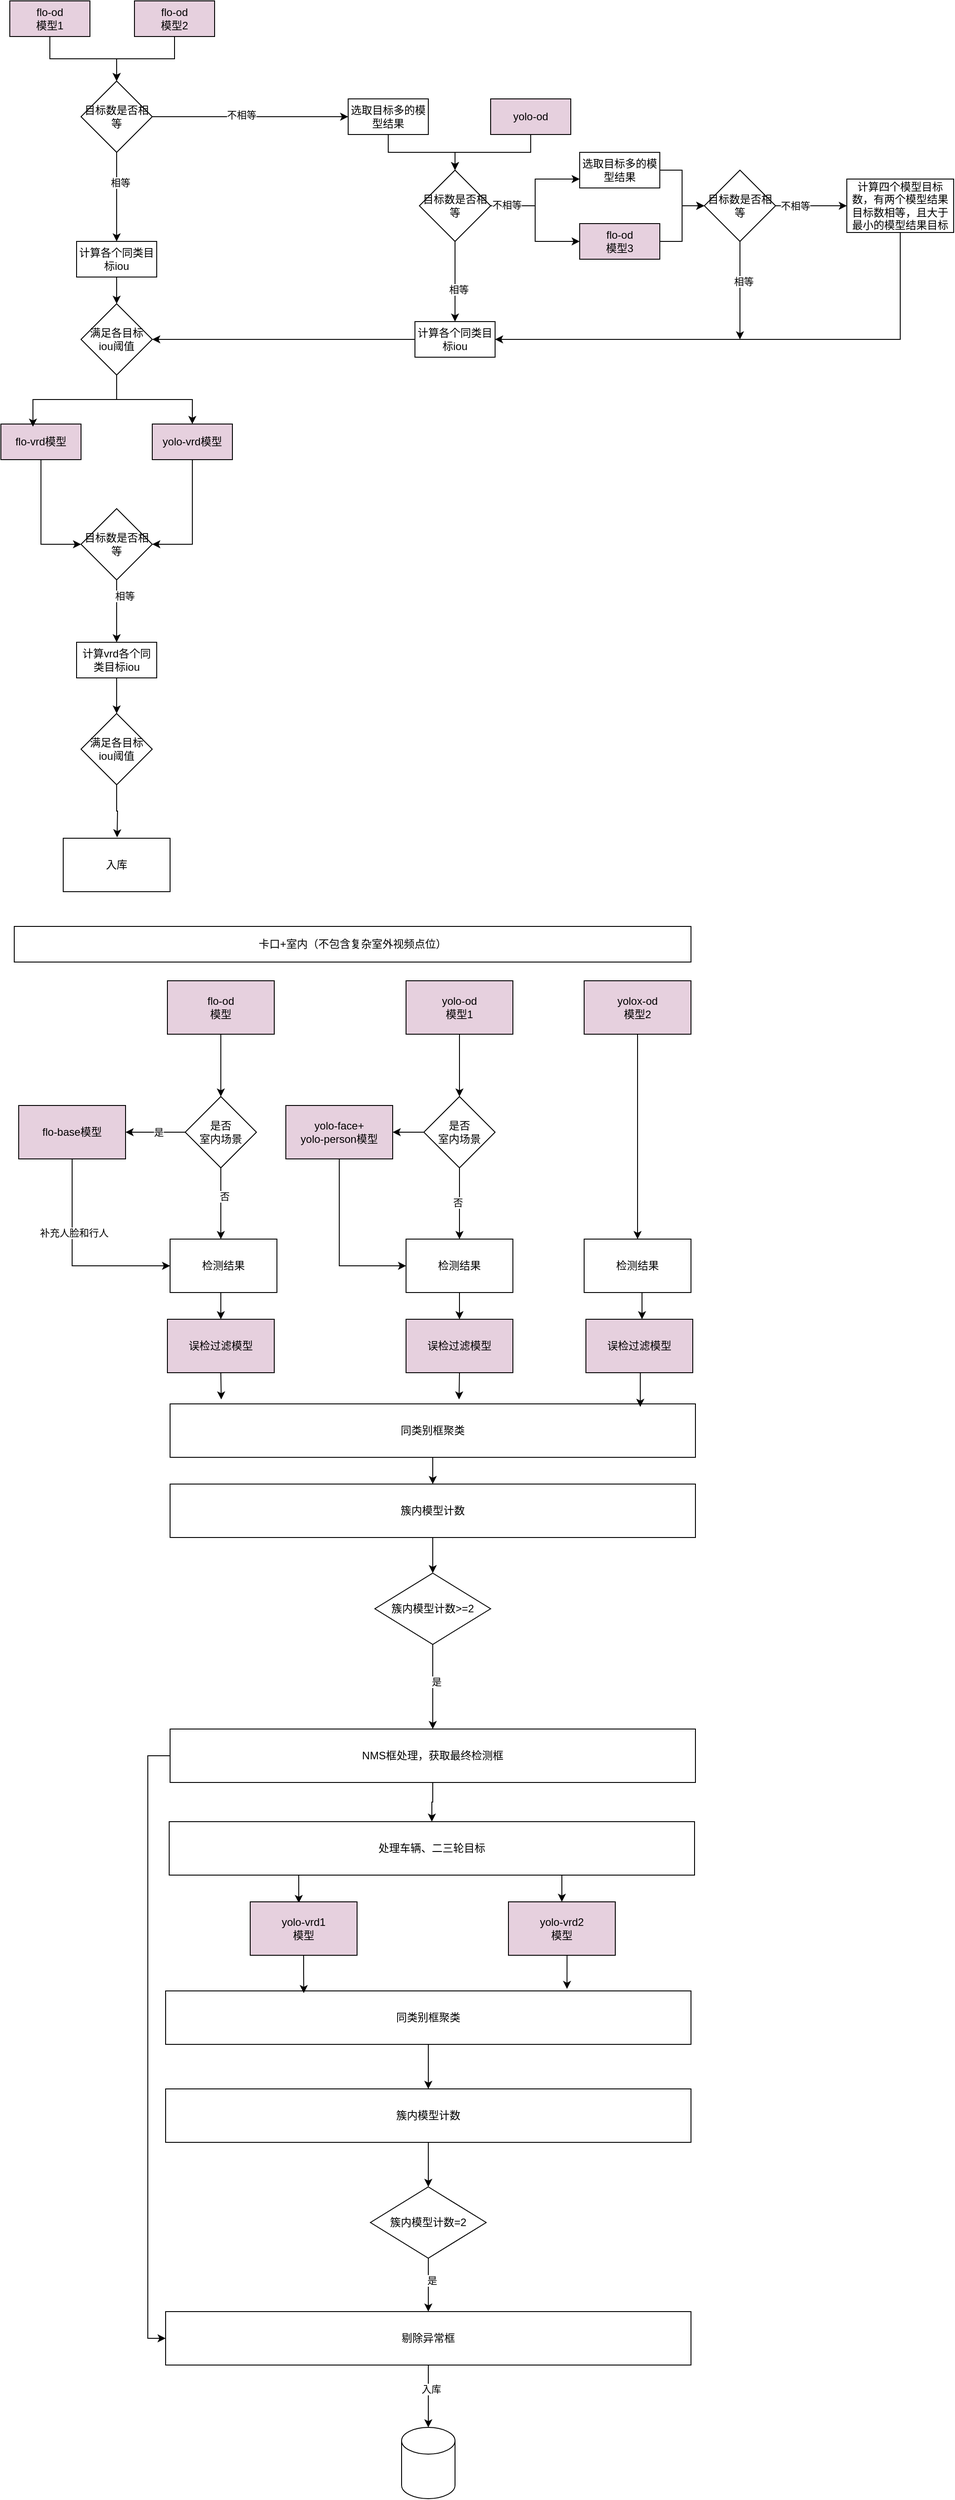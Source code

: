 <mxfile version="27.0.1">
  <diagram name="第 1 页" id="9opfUl3JKIg5s-sDdWxu">
    <mxGraphModel dx="1959" dy="914" grid="1" gridSize="10" guides="1" tooltips="1" connect="1" arrows="1" fold="1" page="1" pageScale="1" pageWidth="827" pageHeight="1169" math="0" shadow="0">
      <root>
        <mxCell id="0" />
        <mxCell id="1" parent="0" />
        <mxCell id="dXUoR89ki3mzmKilDUe6-69" style="edgeStyle=orthogonalEdgeStyle;rounded=0;orthogonalLoop=1;jettySize=auto;html=1;entryX=0.5;entryY=0;entryDx=0;entryDy=0;" parent="1" source="dXUoR89ki3mzmKilDUe6-2" target="dXUoR89ki3mzmKilDUe6-4" edge="1">
          <mxGeometry relative="1" as="geometry" />
        </mxCell>
        <mxCell id="dXUoR89ki3mzmKilDUe6-2" value="flo-od&lt;div&gt;模型1&lt;/div&gt;" style="rounded=0;whiteSpace=wrap;html=1;fillColor=#E6D0DE;" parent="1" vertex="1">
          <mxGeometry x="60" y="90" width="90" height="40" as="geometry" />
        </mxCell>
        <mxCell id="dXUoR89ki3mzmKilDUe6-68" style="edgeStyle=orthogonalEdgeStyle;rounded=0;orthogonalLoop=1;jettySize=auto;html=1;" parent="1" source="dXUoR89ki3mzmKilDUe6-3" target="dXUoR89ki3mzmKilDUe6-4" edge="1">
          <mxGeometry relative="1" as="geometry" />
        </mxCell>
        <mxCell id="dXUoR89ki3mzmKilDUe6-3" value="flo-od&lt;div&gt;模型2&lt;/div&gt;" style="rounded=0;whiteSpace=wrap;html=1;fillColor=#E6D0DE;" parent="1" vertex="1">
          <mxGeometry x="200" y="90" width="90" height="40" as="geometry" />
        </mxCell>
        <mxCell id="dXUoR89ki3mzmKilDUe6-9" style="edgeStyle=orthogonalEdgeStyle;rounded=0;orthogonalLoop=1;jettySize=auto;html=1;exitX=0.5;exitY=1;exitDx=0;exitDy=0;entryX=0.5;entryY=0;entryDx=0;entryDy=0;" parent="1" source="dXUoR89ki3mzmKilDUe6-4" target="dXUoR89ki3mzmKilDUe6-7" edge="1">
          <mxGeometry relative="1" as="geometry" />
        </mxCell>
        <mxCell id="dXUoR89ki3mzmKilDUe6-10" value="相等" style="edgeLabel;html=1;align=center;verticalAlign=middle;resizable=0;points=[];" parent="dXUoR89ki3mzmKilDUe6-9" vertex="1" connectable="0">
          <mxGeometry x="-0.333" y="4" relative="1" as="geometry">
            <mxPoint as="offset" />
          </mxGeometry>
        </mxCell>
        <mxCell id="dXUoR89ki3mzmKilDUe6-35" style="edgeStyle=orthogonalEdgeStyle;rounded=0;orthogonalLoop=1;jettySize=auto;html=1;exitX=1;exitY=0.5;exitDx=0;exitDy=0;" parent="1" source="dXUoR89ki3mzmKilDUe6-4" target="dXUoR89ki3mzmKilDUe6-34" edge="1">
          <mxGeometry relative="1" as="geometry" />
        </mxCell>
        <mxCell id="dXUoR89ki3mzmKilDUe6-36" value="不相等" style="edgeLabel;html=1;align=center;verticalAlign=middle;resizable=0;points=[];" parent="dXUoR89ki3mzmKilDUe6-35" vertex="1" connectable="0">
          <mxGeometry x="-0.089" y="2" relative="1" as="geometry">
            <mxPoint as="offset" />
          </mxGeometry>
        </mxCell>
        <mxCell id="dXUoR89ki3mzmKilDUe6-4" value="目标数是否相等" style="rhombus;whiteSpace=wrap;html=1;" parent="1" vertex="1">
          <mxGeometry x="140" y="180" width="80" height="80" as="geometry" />
        </mxCell>
        <mxCell id="dXUoR89ki3mzmKilDUe6-16" value="" style="edgeStyle=orthogonalEdgeStyle;rounded=0;orthogonalLoop=1;jettySize=auto;html=1;" parent="1" source="dXUoR89ki3mzmKilDUe6-7" target="dXUoR89ki3mzmKilDUe6-15" edge="1">
          <mxGeometry relative="1" as="geometry" />
        </mxCell>
        <mxCell id="dXUoR89ki3mzmKilDUe6-7" value="计算各个同类目标iou" style="rounded=0;whiteSpace=wrap;html=1;" parent="1" vertex="1">
          <mxGeometry x="135" y="360" width="90" height="40" as="geometry" />
        </mxCell>
        <mxCell id="dXUoR89ki3mzmKilDUe6-21" style="edgeStyle=orthogonalEdgeStyle;rounded=0;orthogonalLoop=1;jettySize=auto;html=1;exitX=0.5;exitY=1;exitDx=0;exitDy=0;entryX=0.5;entryY=0;entryDx=0;entryDy=0;" parent="1" source="dXUoR89ki3mzmKilDUe6-15" target="dXUoR89ki3mzmKilDUe6-18" edge="1">
          <mxGeometry relative="1" as="geometry" />
        </mxCell>
        <mxCell id="dXUoR89ki3mzmKilDUe6-15" value="满足各目标&lt;div&gt;iou阈值&lt;/div&gt;" style="rhombus;whiteSpace=wrap;html=1;" parent="1" vertex="1">
          <mxGeometry x="140" y="430" width="80" height="80" as="geometry" />
        </mxCell>
        <mxCell id="dXUoR89ki3mzmKilDUe6-23" style="edgeStyle=orthogonalEdgeStyle;rounded=0;orthogonalLoop=1;jettySize=auto;html=1;entryX=0;entryY=0.5;entryDx=0;entryDy=0;" parent="1" source="dXUoR89ki3mzmKilDUe6-17" target="dXUoR89ki3mzmKilDUe6-22" edge="1">
          <mxGeometry relative="1" as="geometry" />
        </mxCell>
        <mxCell id="dXUoR89ki3mzmKilDUe6-17" value="flo-vrd模型" style="rounded=0;whiteSpace=wrap;html=1;fillColor=#E6D0DE;" parent="1" vertex="1">
          <mxGeometry x="50" y="565" width="90" height="40" as="geometry" />
        </mxCell>
        <mxCell id="dXUoR89ki3mzmKilDUe6-24" style="edgeStyle=orthogonalEdgeStyle;rounded=0;orthogonalLoop=1;jettySize=auto;html=1;entryX=1;entryY=0.5;entryDx=0;entryDy=0;" parent="1" source="dXUoR89ki3mzmKilDUe6-18" target="dXUoR89ki3mzmKilDUe6-22" edge="1">
          <mxGeometry relative="1" as="geometry" />
        </mxCell>
        <mxCell id="dXUoR89ki3mzmKilDUe6-18" value="yolo-vrd模型" style="rounded=0;whiteSpace=wrap;html=1;fillColor=#E6D0DE;" parent="1" vertex="1">
          <mxGeometry x="220" y="565" width="90" height="40" as="geometry" />
        </mxCell>
        <mxCell id="dXUoR89ki3mzmKilDUe6-19" style="edgeStyle=orthogonalEdgeStyle;rounded=0;orthogonalLoop=1;jettySize=auto;html=1;exitX=0.5;exitY=1;exitDx=0;exitDy=0;entryX=0.4;entryY=0.075;entryDx=0;entryDy=0;entryPerimeter=0;" parent="1" source="dXUoR89ki3mzmKilDUe6-15" target="dXUoR89ki3mzmKilDUe6-17" edge="1">
          <mxGeometry relative="1" as="geometry" />
        </mxCell>
        <mxCell id="dXUoR89ki3mzmKilDUe6-26" style="edgeStyle=orthogonalEdgeStyle;rounded=0;orthogonalLoop=1;jettySize=auto;html=1;exitX=0.5;exitY=1;exitDx=0;exitDy=0;entryX=0.5;entryY=0;entryDx=0;entryDy=0;" parent="1" source="dXUoR89ki3mzmKilDUe6-22" target="dXUoR89ki3mzmKilDUe6-25" edge="1">
          <mxGeometry relative="1" as="geometry" />
        </mxCell>
        <mxCell id="dXUoR89ki3mzmKilDUe6-27" value="相等" style="edgeLabel;html=1;align=center;verticalAlign=middle;resizable=0;points=[];" parent="dXUoR89ki3mzmKilDUe6-26" vertex="1" connectable="0">
          <mxGeometry x="-0.486" y="9" relative="1" as="geometry">
            <mxPoint as="offset" />
          </mxGeometry>
        </mxCell>
        <mxCell id="dXUoR89ki3mzmKilDUe6-22" value="目标数是否相等" style="rhombus;whiteSpace=wrap;html=1;" parent="1" vertex="1">
          <mxGeometry x="140" y="660" width="80" height="80" as="geometry" />
        </mxCell>
        <mxCell id="dXUoR89ki3mzmKilDUe6-29" value="" style="edgeStyle=orthogonalEdgeStyle;rounded=0;orthogonalLoop=1;jettySize=auto;html=1;" parent="1" source="dXUoR89ki3mzmKilDUe6-25" target="dXUoR89ki3mzmKilDUe6-28" edge="1">
          <mxGeometry relative="1" as="geometry" />
        </mxCell>
        <mxCell id="dXUoR89ki3mzmKilDUe6-25" value="计算vrd各个同类目标iou" style="rounded=0;whiteSpace=wrap;html=1;" parent="1" vertex="1">
          <mxGeometry x="135" y="810" width="90" height="40" as="geometry" />
        </mxCell>
        <mxCell id="dXUoR89ki3mzmKilDUe6-28" value="满足各目标&lt;div&gt;iou阈值&lt;/div&gt;" style="rhombus;whiteSpace=wrap;html=1;" parent="1" vertex="1">
          <mxGeometry x="140" y="890" width="80" height="80" as="geometry" />
        </mxCell>
        <mxCell id="dXUoR89ki3mzmKilDUe6-31" style="edgeStyle=orthogonalEdgeStyle;rounded=0;orthogonalLoop=1;jettySize=auto;html=1;exitX=0.5;exitY=1;exitDx=0;exitDy=0;entryX=0.45;entryY=-0.017;entryDx=0;entryDy=0;entryPerimeter=0;" parent="1" source="dXUoR89ki3mzmKilDUe6-28" edge="1">
          <mxGeometry relative="1" as="geometry">
            <mxPoint x="180.5" y="1028.98" as="targetPoint" />
          </mxGeometry>
        </mxCell>
        <mxCell id="dXUoR89ki3mzmKilDUe6-32" value="入库" style="rounded=0;whiteSpace=wrap;html=1;" parent="1" vertex="1">
          <mxGeometry x="120" y="1030" width="120" height="60" as="geometry" />
        </mxCell>
        <mxCell id="B18N643OG5OTiS8_dy-o-3" style="edgeStyle=orthogonalEdgeStyle;rounded=0;orthogonalLoop=1;jettySize=auto;html=1;entryX=0.5;entryY=0;entryDx=0;entryDy=0;" edge="1" parent="1" source="dXUoR89ki3mzmKilDUe6-34" target="dXUoR89ki3mzmKilDUe6-38">
          <mxGeometry relative="1" as="geometry" />
        </mxCell>
        <mxCell id="dXUoR89ki3mzmKilDUe6-34" value="选取目标多的模型结果" style="rounded=0;whiteSpace=wrap;html=1;" parent="1" vertex="1">
          <mxGeometry x="440" y="200" width="90" height="40" as="geometry" />
        </mxCell>
        <mxCell id="dXUoR89ki3mzmKilDUe6-67" style="edgeStyle=orthogonalEdgeStyle;rounded=0;orthogonalLoop=1;jettySize=auto;html=1;entryX=0.5;entryY=0;entryDx=0;entryDy=0;" parent="1" source="dXUoR89ki3mzmKilDUe6-37" target="dXUoR89ki3mzmKilDUe6-38" edge="1">
          <mxGeometry relative="1" as="geometry" />
        </mxCell>
        <mxCell id="dXUoR89ki3mzmKilDUe6-37" value="yolo-od" style="rounded=0;whiteSpace=wrap;html=1;fillColor=#E6D0DE;" parent="1" vertex="1">
          <mxGeometry x="600" y="200" width="90" height="40" as="geometry" />
        </mxCell>
        <mxCell id="dXUoR89ki3mzmKilDUe6-41" style="edgeStyle=orthogonalEdgeStyle;rounded=0;orthogonalLoop=1;jettySize=auto;html=1;exitX=0.5;exitY=1;exitDx=0;exitDy=0;entryX=0.5;entryY=0;entryDx=0;entryDy=0;" parent="1" source="dXUoR89ki3mzmKilDUe6-38" target="dXUoR89ki3mzmKilDUe6-43" edge="1">
          <mxGeometry relative="1" as="geometry">
            <mxPoint x="560" y="430" as="targetPoint" />
          </mxGeometry>
        </mxCell>
        <mxCell id="dXUoR89ki3mzmKilDUe6-42" value="相等" style="edgeLabel;html=1;align=center;verticalAlign=middle;resizable=0;points=[];" parent="dXUoR89ki3mzmKilDUe6-41" vertex="1" connectable="0">
          <mxGeometry x="0.205" y="4" relative="1" as="geometry">
            <mxPoint as="offset" />
          </mxGeometry>
        </mxCell>
        <mxCell id="B18N643OG5OTiS8_dy-o-10" style="edgeStyle=orthogonalEdgeStyle;rounded=0;orthogonalLoop=1;jettySize=auto;html=1;entryX=0;entryY=0.75;entryDx=0;entryDy=0;" edge="1" parent="1" source="dXUoR89ki3mzmKilDUe6-38" target="B18N643OG5OTiS8_dy-o-1">
          <mxGeometry relative="1" as="geometry" />
        </mxCell>
        <mxCell id="B18N643OG5OTiS8_dy-o-11" style="edgeStyle=orthogonalEdgeStyle;rounded=0;orthogonalLoop=1;jettySize=auto;html=1;entryX=0;entryY=0.5;entryDx=0;entryDy=0;" edge="1" parent="1" source="dXUoR89ki3mzmKilDUe6-38" target="dXUoR89ki3mzmKilDUe6-46">
          <mxGeometry relative="1" as="geometry" />
        </mxCell>
        <mxCell id="B18N643OG5OTiS8_dy-o-12" value="不相等" style="edgeLabel;html=1;align=center;verticalAlign=middle;resizable=0;points=[];" vertex="1" connectable="0" parent="B18N643OG5OTiS8_dy-o-11">
          <mxGeometry x="-0.75" y="1" relative="1" as="geometry">
            <mxPoint as="offset" />
          </mxGeometry>
        </mxCell>
        <mxCell id="dXUoR89ki3mzmKilDUe6-38" value="目标数是否相等" style="rhombus;whiteSpace=wrap;html=1;" parent="1" vertex="1">
          <mxGeometry x="520" y="280" width="80" height="80" as="geometry" />
        </mxCell>
        <mxCell id="dXUoR89ki3mzmKilDUe6-44" style="edgeStyle=orthogonalEdgeStyle;rounded=0;orthogonalLoop=1;jettySize=auto;html=1;entryX=1;entryY=0.5;entryDx=0;entryDy=0;" parent="1" source="dXUoR89ki3mzmKilDUe6-43" target="dXUoR89ki3mzmKilDUe6-15" edge="1">
          <mxGeometry relative="1" as="geometry" />
        </mxCell>
        <mxCell id="dXUoR89ki3mzmKilDUe6-43" value="计算各个同类目标iou" style="rounded=0;whiteSpace=wrap;html=1;" parent="1" vertex="1">
          <mxGeometry x="515" y="450" width="90" height="40" as="geometry" />
        </mxCell>
        <mxCell id="B18N643OG5OTiS8_dy-o-14" style="edgeStyle=orthogonalEdgeStyle;rounded=0;orthogonalLoop=1;jettySize=auto;html=1;" edge="1" parent="1" source="dXUoR89ki3mzmKilDUe6-46" target="dXUoR89ki3mzmKilDUe6-54">
          <mxGeometry relative="1" as="geometry" />
        </mxCell>
        <mxCell id="dXUoR89ki3mzmKilDUe6-46" value="flo-od&lt;div&gt;模型3&lt;/div&gt;" style="rounded=0;whiteSpace=wrap;html=1;fillColor=#E6D0DE;" parent="1" vertex="1">
          <mxGeometry x="700" y="340" width="90" height="40" as="geometry" />
        </mxCell>
        <mxCell id="dXUoR89ki3mzmKilDUe6-75" style="edgeStyle=orthogonalEdgeStyle;rounded=0;orthogonalLoop=1;jettySize=auto;html=1;" parent="1" source="dXUoR89ki3mzmKilDUe6-54" edge="1">
          <mxGeometry relative="1" as="geometry">
            <mxPoint x="880" y="470" as="targetPoint" />
          </mxGeometry>
        </mxCell>
        <mxCell id="dXUoR89ki3mzmKilDUe6-76" value="相等" style="edgeLabel;html=1;align=center;verticalAlign=middle;resizable=0;points=[];" parent="dXUoR89ki3mzmKilDUe6-75" vertex="1" connectable="0">
          <mxGeometry x="-0.185" y="4" relative="1" as="geometry">
            <mxPoint as="offset" />
          </mxGeometry>
        </mxCell>
        <mxCell id="B18N643OG5OTiS8_dy-o-6" style="edgeStyle=orthogonalEdgeStyle;rounded=0;orthogonalLoop=1;jettySize=auto;html=1;exitX=1;exitY=0.5;exitDx=0;exitDy=0;entryX=0;entryY=0.5;entryDx=0;entryDy=0;" edge="1" parent="1" source="dXUoR89ki3mzmKilDUe6-54" target="dXUoR89ki3mzmKilDUe6-61">
          <mxGeometry relative="1" as="geometry" />
        </mxCell>
        <mxCell id="B18N643OG5OTiS8_dy-o-7" value="不相等" style="edgeLabel;html=1;align=center;verticalAlign=middle;resizable=0;points=[];" vertex="1" connectable="0" parent="B18N643OG5OTiS8_dy-o-6">
          <mxGeometry x="-0.446" relative="1" as="geometry">
            <mxPoint as="offset" />
          </mxGeometry>
        </mxCell>
        <mxCell id="dXUoR89ki3mzmKilDUe6-54" value="目标数是否相等" style="rhombus;whiteSpace=wrap;html=1;" parent="1" vertex="1">
          <mxGeometry x="840" y="280" width="80" height="80" as="geometry" />
        </mxCell>
        <mxCell id="dXUoR89ki3mzmKilDUe6-73" style="edgeStyle=orthogonalEdgeStyle;rounded=0;orthogonalLoop=1;jettySize=auto;html=1;exitX=0.5;exitY=1;exitDx=0;exitDy=0;entryX=1;entryY=0.5;entryDx=0;entryDy=0;" parent="1" source="dXUoR89ki3mzmKilDUe6-61" target="dXUoR89ki3mzmKilDUe6-43" edge="1">
          <mxGeometry relative="1" as="geometry" />
        </mxCell>
        <mxCell id="dXUoR89ki3mzmKilDUe6-61" value="计算四个模型目标数，有两个模型结果目标数相等，且大于最小的模型结果目标" style="rounded=0;whiteSpace=wrap;html=1;" parent="1" vertex="1">
          <mxGeometry x="1000" y="290" width="120" height="60" as="geometry" />
        </mxCell>
        <mxCell id="B18N643OG5OTiS8_dy-o-13" style="edgeStyle=orthogonalEdgeStyle;rounded=0;orthogonalLoop=1;jettySize=auto;html=1;entryX=0;entryY=0.5;entryDx=0;entryDy=0;" edge="1" parent="1" source="B18N643OG5OTiS8_dy-o-1" target="dXUoR89ki3mzmKilDUe6-54">
          <mxGeometry relative="1" as="geometry" />
        </mxCell>
        <mxCell id="B18N643OG5OTiS8_dy-o-1" value="选取目标多的模型结果" style="rounded=0;whiteSpace=wrap;html=1;" vertex="1" parent="1">
          <mxGeometry x="700" y="260" width="90" height="40" as="geometry" />
        </mxCell>
        <mxCell id="B18N643OG5OTiS8_dy-o-23" value="" style="edgeStyle=orthogonalEdgeStyle;rounded=0;orthogonalLoop=1;jettySize=auto;html=1;" edge="1" parent="1" source="B18N643OG5OTiS8_dy-o-19">
          <mxGeometry relative="1" as="geometry">
            <mxPoint x="297" y="1320" as="targetPoint" />
          </mxGeometry>
        </mxCell>
        <mxCell id="B18N643OG5OTiS8_dy-o-19" value="flo-od&lt;div&gt;模型&lt;/div&gt;" style="rounded=0;whiteSpace=wrap;html=1;fillColor=#E6D0DE;" vertex="1" parent="1">
          <mxGeometry x="237" y="1190" width="120" height="60" as="geometry" />
        </mxCell>
        <mxCell id="B18N643OG5OTiS8_dy-o-39" value="" style="edgeStyle=orthogonalEdgeStyle;rounded=0;orthogonalLoop=1;jettySize=auto;html=1;" edge="1" parent="1" source="B18N643OG5OTiS8_dy-o-20" target="B18N643OG5OTiS8_dy-o-38">
          <mxGeometry relative="1" as="geometry" />
        </mxCell>
        <mxCell id="B18N643OG5OTiS8_dy-o-20" value="yolo-od&lt;div&gt;模型1&lt;/div&gt;" style="rounded=0;whiteSpace=wrap;html=1;fillColor=#E6D0DE;" vertex="1" parent="1">
          <mxGeometry x="505" y="1190" width="120" height="60" as="geometry" />
        </mxCell>
        <mxCell id="B18N643OG5OTiS8_dy-o-48" style="edgeStyle=orthogonalEdgeStyle;rounded=0;orthogonalLoop=1;jettySize=auto;html=1;exitX=0.5;exitY=1;exitDx=0;exitDy=0;entryX=0.5;entryY=0;entryDx=0;entryDy=0;" edge="1" parent="1" source="B18N643OG5OTiS8_dy-o-21" target="B18N643OG5OTiS8_dy-o-47">
          <mxGeometry relative="1" as="geometry" />
        </mxCell>
        <mxCell id="B18N643OG5OTiS8_dy-o-21" value="yolox-od&lt;div&gt;模型2&lt;/div&gt;" style="rounded=0;whiteSpace=wrap;html=1;fillColor=#E6D0DE;" vertex="1" parent="1">
          <mxGeometry x="705" y="1190" width="120" height="60" as="geometry" />
        </mxCell>
        <mxCell id="B18N643OG5OTiS8_dy-o-26" value="" style="edgeStyle=orthogonalEdgeStyle;rounded=0;orthogonalLoop=1;jettySize=auto;html=1;" edge="1" parent="1" source="B18N643OG5OTiS8_dy-o-24" target="B18N643OG5OTiS8_dy-o-25">
          <mxGeometry relative="1" as="geometry" />
        </mxCell>
        <mxCell id="B18N643OG5OTiS8_dy-o-27" value="是" style="edgeLabel;html=1;align=center;verticalAlign=middle;resizable=0;points=[];" vertex="1" connectable="0" parent="B18N643OG5OTiS8_dy-o-26">
          <mxGeometry x="-0.101" relative="1" as="geometry">
            <mxPoint as="offset" />
          </mxGeometry>
        </mxCell>
        <mxCell id="B18N643OG5OTiS8_dy-o-28" style="edgeStyle=orthogonalEdgeStyle;rounded=0;orthogonalLoop=1;jettySize=auto;html=1;" edge="1" parent="1" source="B18N643OG5OTiS8_dy-o-24">
          <mxGeometry relative="1" as="geometry">
            <mxPoint x="297" y="1480" as="targetPoint" />
          </mxGeometry>
        </mxCell>
        <mxCell id="B18N643OG5OTiS8_dy-o-29" value="否" style="edgeLabel;html=1;align=center;verticalAlign=middle;resizable=0;points=[];" vertex="1" connectable="0" parent="B18N643OG5OTiS8_dy-o-28">
          <mxGeometry x="-0.208" y="4" relative="1" as="geometry">
            <mxPoint as="offset" />
          </mxGeometry>
        </mxCell>
        <mxCell id="B18N643OG5OTiS8_dy-o-24" value="是否&lt;div&gt;室内场景&lt;/div&gt;" style="rhombus;whiteSpace=wrap;html=1;" vertex="1" parent="1">
          <mxGeometry x="257" y="1320" width="80" height="80" as="geometry" />
        </mxCell>
        <mxCell id="B18N643OG5OTiS8_dy-o-35" style="edgeStyle=orthogonalEdgeStyle;rounded=0;orthogonalLoop=1;jettySize=auto;html=1;exitX=0.5;exitY=1;exitDx=0;exitDy=0;entryX=0;entryY=0.5;entryDx=0;entryDy=0;" edge="1" parent="1" source="B18N643OG5OTiS8_dy-o-25" target="B18N643OG5OTiS8_dy-o-30">
          <mxGeometry relative="1" as="geometry" />
        </mxCell>
        <mxCell id="B18N643OG5OTiS8_dy-o-36" value="补充人脸和行人" style="edgeLabel;html=1;align=center;verticalAlign=middle;resizable=0;points=[];" vertex="1" connectable="0" parent="B18N643OG5OTiS8_dy-o-35">
          <mxGeometry x="-0.278" y="2" relative="1" as="geometry">
            <mxPoint as="offset" />
          </mxGeometry>
        </mxCell>
        <mxCell id="B18N643OG5OTiS8_dy-o-25" value="flo-base模型" style="rounded=0;whiteSpace=wrap;html=1;fillColor=#E6D0DE;" vertex="1" parent="1">
          <mxGeometry x="70" y="1330" width="120" height="60" as="geometry" />
        </mxCell>
        <mxCell id="B18N643OG5OTiS8_dy-o-68" style="edgeStyle=orthogonalEdgeStyle;rounded=0;orthogonalLoop=1;jettySize=auto;html=1;exitX=0.5;exitY=1;exitDx=0;exitDy=0;entryX=0.5;entryY=0;entryDx=0;entryDy=0;" edge="1" parent="1" source="B18N643OG5OTiS8_dy-o-30" target="B18N643OG5OTiS8_dy-o-64">
          <mxGeometry relative="1" as="geometry" />
        </mxCell>
        <mxCell id="B18N643OG5OTiS8_dy-o-30" value="检测结果" style="rounded=0;whiteSpace=wrap;html=1;" vertex="1" parent="1">
          <mxGeometry x="240" y="1480" width="120" height="60" as="geometry" />
        </mxCell>
        <mxCell id="B18N643OG5OTiS8_dy-o-67" style="edgeStyle=orthogonalEdgeStyle;rounded=0;orthogonalLoop=1;jettySize=auto;html=1;exitX=0.5;exitY=1;exitDx=0;exitDy=0;entryX=0.5;entryY=0;entryDx=0;entryDy=0;" edge="1" parent="1" source="B18N643OG5OTiS8_dy-o-37" target="B18N643OG5OTiS8_dy-o-65">
          <mxGeometry relative="1" as="geometry" />
        </mxCell>
        <mxCell id="B18N643OG5OTiS8_dy-o-37" value="检测结果" style="rounded=0;whiteSpace=wrap;html=1;" vertex="1" parent="1">
          <mxGeometry x="505" y="1480" width="120" height="60" as="geometry" />
        </mxCell>
        <mxCell id="B18N643OG5OTiS8_dy-o-41" value="" style="edgeStyle=orthogonalEdgeStyle;rounded=0;orthogonalLoop=1;jettySize=auto;html=1;" edge="1" parent="1" source="B18N643OG5OTiS8_dy-o-38" target="B18N643OG5OTiS8_dy-o-40">
          <mxGeometry relative="1" as="geometry" />
        </mxCell>
        <mxCell id="B18N643OG5OTiS8_dy-o-44" value="" style="edgeStyle=orthogonalEdgeStyle;rounded=0;orthogonalLoop=1;jettySize=auto;html=1;" edge="1" parent="1" source="B18N643OG5OTiS8_dy-o-38" target="B18N643OG5OTiS8_dy-o-37">
          <mxGeometry relative="1" as="geometry" />
        </mxCell>
        <mxCell id="B18N643OG5OTiS8_dy-o-45" value="否" style="edgeLabel;html=1;align=center;verticalAlign=middle;resizable=0;points=[];" vertex="1" connectable="0" parent="B18N643OG5OTiS8_dy-o-44">
          <mxGeometry x="-0.026" y="-2" relative="1" as="geometry">
            <mxPoint as="offset" />
          </mxGeometry>
        </mxCell>
        <mxCell id="B18N643OG5OTiS8_dy-o-38" value="是否&lt;div&gt;室内场景&lt;/div&gt;" style="rhombus;whiteSpace=wrap;html=1;" vertex="1" parent="1">
          <mxGeometry x="525" y="1320" width="80" height="80" as="geometry" />
        </mxCell>
        <mxCell id="B18N643OG5OTiS8_dy-o-43" style="edgeStyle=orthogonalEdgeStyle;rounded=0;orthogonalLoop=1;jettySize=auto;html=1;exitX=0.5;exitY=1;exitDx=0;exitDy=0;entryX=0;entryY=0.5;entryDx=0;entryDy=0;" edge="1" parent="1" source="B18N643OG5OTiS8_dy-o-40" target="B18N643OG5OTiS8_dy-o-37">
          <mxGeometry relative="1" as="geometry" />
        </mxCell>
        <mxCell id="B18N643OG5OTiS8_dy-o-40" value="yolo-face+&lt;div&gt;yolo-person模型&lt;/div&gt;" style="rounded=0;whiteSpace=wrap;html=1;fillColor=#E6D0DE;" vertex="1" parent="1">
          <mxGeometry x="370" y="1330" width="120" height="60" as="geometry" />
        </mxCell>
        <mxCell id="B18N643OG5OTiS8_dy-o-46" value="卡口+室内（不包含复杂室外视频点位）" style="rounded=0;whiteSpace=wrap;html=1;" vertex="1" parent="1">
          <mxGeometry x="65" y="1129" width="760" height="40" as="geometry" />
        </mxCell>
        <mxCell id="B18N643OG5OTiS8_dy-o-50" style="edgeStyle=orthogonalEdgeStyle;rounded=0;orthogonalLoop=1;jettySize=auto;html=1;exitX=0.5;exitY=1;exitDx=0;exitDy=0;" edge="1" parent="1" source="B18N643OG5OTiS8_dy-o-47">
          <mxGeometry relative="1" as="geometry">
            <mxPoint x="770" y="1570" as="targetPoint" />
          </mxGeometry>
        </mxCell>
        <mxCell id="B18N643OG5OTiS8_dy-o-47" value="检测结果" style="rounded=0;whiteSpace=wrap;html=1;" vertex="1" parent="1">
          <mxGeometry x="705" y="1480" width="120" height="60" as="geometry" />
        </mxCell>
        <mxCell id="B18N643OG5OTiS8_dy-o-55" style="edgeStyle=orthogonalEdgeStyle;rounded=0;orthogonalLoop=1;jettySize=auto;html=1;exitX=0.5;exitY=1;exitDx=0;exitDy=0;entryX=0.5;entryY=0;entryDx=0;entryDy=0;" edge="1" parent="1" source="B18N643OG5OTiS8_dy-o-49" target="B18N643OG5OTiS8_dy-o-54">
          <mxGeometry relative="1" as="geometry" />
        </mxCell>
        <mxCell id="B18N643OG5OTiS8_dy-o-49" value="同类别框聚类" style="rounded=0;whiteSpace=wrap;html=1;" vertex="1" parent="1">
          <mxGeometry x="240" y="1665" width="590" height="60" as="geometry" />
        </mxCell>
        <mxCell id="B18N643OG5OTiS8_dy-o-57" style="edgeStyle=orthogonalEdgeStyle;rounded=0;orthogonalLoop=1;jettySize=auto;html=1;" edge="1" parent="1" source="B18N643OG5OTiS8_dy-o-54" target="B18N643OG5OTiS8_dy-o-56">
          <mxGeometry relative="1" as="geometry" />
        </mxCell>
        <mxCell id="B18N643OG5OTiS8_dy-o-54" value="簇内模型计数" style="rounded=0;whiteSpace=wrap;html=1;" vertex="1" parent="1">
          <mxGeometry x="240" y="1755" width="590" height="60" as="geometry" />
        </mxCell>
        <mxCell id="B18N643OG5OTiS8_dy-o-93" style="edgeStyle=orthogonalEdgeStyle;rounded=0;orthogonalLoop=1;jettySize=auto;html=1;exitX=0.5;exitY=1;exitDx=0;exitDy=0;entryX=0.5;entryY=0;entryDx=0;entryDy=0;" edge="1" parent="1" source="B18N643OG5OTiS8_dy-o-56" target="B18N643OG5OTiS8_dy-o-92">
          <mxGeometry relative="1" as="geometry" />
        </mxCell>
        <mxCell id="B18N643OG5OTiS8_dy-o-94" value="是" style="edgeLabel;html=1;align=center;verticalAlign=middle;resizable=0;points=[];" vertex="1" connectable="0" parent="B18N643OG5OTiS8_dy-o-93">
          <mxGeometry x="-0.124" y="4" relative="1" as="geometry">
            <mxPoint as="offset" />
          </mxGeometry>
        </mxCell>
        <mxCell id="B18N643OG5OTiS8_dy-o-56" value="簇内模型计数&amp;gt;=2" style="rhombus;whiteSpace=wrap;html=1;" vertex="1" parent="1">
          <mxGeometry x="470" y="1855" width="130" height="80" as="geometry" />
        </mxCell>
        <mxCell id="B18N643OG5OTiS8_dy-o-61" value="yolo-vrd2&lt;div&gt;模型&lt;/div&gt;" style="rounded=0;whiteSpace=wrap;html=1;fillColor=#E6D0DE;" vertex="1" parent="1">
          <mxGeometry x="620" y="2224" width="120" height="60" as="geometry" />
        </mxCell>
        <mxCell id="B18N643OG5OTiS8_dy-o-69" style="edgeStyle=orthogonalEdgeStyle;rounded=0;orthogonalLoop=1;jettySize=auto;html=1;exitX=0.5;exitY=1;exitDx=0;exitDy=0;" edge="1" parent="1" source="B18N643OG5OTiS8_dy-o-64">
          <mxGeometry relative="1" as="geometry">
            <mxPoint x="297.471" y="1660" as="targetPoint" />
          </mxGeometry>
        </mxCell>
        <mxCell id="B18N643OG5OTiS8_dy-o-64" value="误检过滤模型" style="rounded=0;whiteSpace=wrap;html=1;fillColor=#E6D0DE;" vertex="1" parent="1">
          <mxGeometry x="237" y="1570" width="120" height="60" as="geometry" />
        </mxCell>
        <mxCell id="B18N643OG5OTiS8_dy-o-70" style="edgeStyle=orthogonalEdgeStyle;rounded=0;orthogonalLoop=1;jettySize=auto;html=1;exitX=0.5;exitY=1;exitDx=0;exitDy=0;" edge="1" parent="1" source="B18N643OG5OTiS8_dy-o-65">
          <mxGeometry relative="1" as="geometry">
            <mxPoint x="564.529" y="1660" as="targetPoint" />
          </mxGeometry>
        </mxCell>
        <mxCell id="B18N643OG5OTiS8_dy-o-65" value="误检过滤模型" style="rounded=0;whiteSpace=wrap;html=1;fillColor=#E6D0DE;" vertex="1" parent="1">
          <mxGeometry x="505" y="1570" width="120" height="60" as="geometry" />
        </mxCell>
        <mxCell id="B18N643OG5OTiS8_dy-o-66" value="误检过滤模型" style="rounded=0;whiteSpace=wrap;html=1;fillColor=#E6D0DE;" vertex="1" parent="1">
          <mxGeometry x="707" y="1570" width="120" height="60" as="geometry" />
        </mxCell>
        <mxCell id="B18N643OG5OTiS8_dy-o-71" style="edgeStyle=orthogonalEdgeStyle;rounded=0;orthogonalLoop=1;jettySize=auto;html=1;exitX=0.5;exitY=1;exitDx=0;exitDy=0;entryX=0.895;entryY=0.056;entryDx=0;entryDy=0;entryPerimeter=0;" edge="1" parent="1" source="B18N643OG5OTiS8_dy-o-66" target="B18N643OG5OTiS8_dy-o-49">
          <mxGeometry relative="1" as="geometry" />
        </mxCell>
        <mxCell id="B18N643OG5OTiS8_dy-o-75" style="edgeStyle=orthogonalEdgeStyle;rounded=0;orthogonalLoop=1;jettySize=auto;html=1;exitX=0.75;exitY=1;exitDx=0;exitDy=0;entryX=0.5;entryY=0;entryDx=0;entryDy=0;" edge="1" parent="1" source="B18N643OG5OTiS8_dy-o-73" target="B18N643OG5OTiS8_dy-o-61">
          <mxGeometry relative="1" as="geometry" />
        </mxCell>
        <mxCell id="B18N643OG5OTiS8_dy-o-73" value="处理车辆、二三轮目标" style="rounded=0;whiteSpace=wrap;html=1;" vertex="1" parent="1">
          <mxGeometry x="239" y="2134" width="590" height="60" as="geometry" />
        </mxCell>
        <mxCell id="B18N643OG5OTiS8_dy-o-74" style="edgeStyle=orthogonalEdgeStyle;rounded=0;orthogonalLoop=1;jettySize=auto;html=1;exitX=0.25;exitY=1;exitDx=0;exitDy=0;entryX=0.621;entryY=0.022;entryDx=0;entryDy=0;entryPerimeter=0;" edge="1" parent="1" source="B18N643OG5OTiS8_dy-o-73">
          <mxGeometry relative="1" as="geometry">
            <mxPoint x="384.52" y="2225.32" as="targetPoint" />
          </mxGeometry>
        </mxCell>
        <mxCell id="B18N643OG5OTiS8_dy-o-76" value="yolo-vrd1&lt;div&gt;模型&lt;/div&gt;" style="rounded=0;whiteSpace=wrap;html=1;fillColor=#E6D0DE;" vertex="1" parent="1">
          <mxGeometry x="330" y="2224" width="120" height="60" as="geometry" />
        </mxCell>
        <mxCell id="B18N643OG5OTiS8_dy-o-85" style="edgeStyle=orthogonalEdgeStyle;rounded=0;orthogonalLoop=1;jettySize=auto;html=1;exitX=0.5;exitY=1;exitDx=0;exitDy=0;entryX=0.5;entryY=0;entryDx=0;entryDy=0;" edge="1" parent="1" source="B18N643OG5OTiS8_dy-o-77" target="B18N643OG5OTiS8_dy-o-78">
          <mxGeometry relative="1" as="geometry" />
        </mxCell>
        <mxCell id="B18N643OG5OTiS8_dy-o-77" value="同类别框聚类" style="rounded=0;whiteSpace=wrap;html=1;" vertex="1" parent="1">
          <mxGeometry x="235" y="2324" width="590" height="60" as="geometry" />
        </mxCell>
        <mxCell id="B18N643OG5OTiS8_dy-o-86" style="edgeStyle=orthogonalEdgeStyle;rounded=0;orthogonalLoop=1;jettySize=auto;html=1;exitX=0.5;exitY=1;exitDx=0;exitDy=0;" edge="1" parent="1" source="B18N643OG5OTiS8_dy-o-78" target="B18N643OG5OTiS8_dy-o-80">
          <mxGeometry relative="1" as="geometry" />
        </mxCell>
        <mxCell id="B18N643OG5OTiS8_dy-o-78" value="簇内模型计数" style="rounded=0;whiteSpace=wrap;html=1;" vertex="1" parent="1">
          <mxGeometry x="235" y="2434" width="590" height="60" as="geometry" />
        </mxCell>
        <mxCell id="B18N643OG5OTiS8_dy-o-90" style="edgeStyle=orthogonalEdgeStyle;rounded=0;orthogonalLoop=1;jettySize=auto;html=1;" edge="1" parent="1" source="B18N643OG5OTiS8_dy-o-79" target="B18N643OG5OTiS8_dy-o-89">
          <mxGeometry relative="1" as="geometry" />
        </mxCell>
        <mxCell id="B18N643OG5OTiS8_dy-o-91" value="入库" style="edgeLabel;html=1;align=center;verticalAlign=middle;resizable=0;points=[];" vertex="1" connectable="0" parent="B18N643OG5OTiS8_dy-o-90">
          <mxGeometry x="-0.224" y="3" relative="1" as="geometry">
            <mxPoint as="offset" />
          </mxGeometry>
        </mxCell>
        <mxCell id="B18N643OG5OTiS8_dy-o-79" value="剔除异常框" style="rounded=0;whiteSpace=wrap;html=1;" vertex="1" parent="1">
          <mxGeometry x="235" y="2684" width="590" height="60" as="geometry" />
        </mxCell>
        <mxCell id="B18N643OG5OTiS8_dy-o-87" style="edgeStyle=orthogonalEdgeStyle;rounded=0;orthogonalLoop=1;jettySize=auto;html=1;exitX=0.5;exitY=1;exitDx=0;exitDy=0;entryX=0.5;entryY=0;entryDx=0;entryDy=0;" edge="1" parent="1" source="B18N643OG5OTiS8_dy-o-80" target="B18N643OG5OTiS8_dy-o-79">
          <mxGeometry relative="1" as="geometry" />
        </mxCell>
        <mxCell id="B18N643OG5OTiS8_dy-o-88" value="是" style="edgeLabel;html=1;align=center;verticalAlign=middle;resizable=0;points=[];" vertex="1" connectable="0" parent="B18N643OG5OTiS8_dy-o-87">
          <mxGeometry x="-0.172" y="4" relative="1" as="geometry">
            <mxPoint as="offset" />
          </mxGeometry>
        </mxCell>
        <mxCell id="B18N643OG5OTiS8_dy-o-80" value="簇内模型计数=2" style="rhombus;whiteSpace=wrap;html=1;" vertex="1" parent="1">
          <mxGeometry x="465" y="2544" width="130" height="80" as="geometry" />
        </mxCell>
        <mxCell id="B18N643OG5OTiS8_dy-o-81" style="edgeStyle=orthogonalEdgeStyle;rounded=0;orthogonalLoop=1;jettySize=auto;html=1;exitX=0.5;exitY=1;exitDx=0;exitDy=0;entryX=0.263;entryY=0.041;entryDx=0;entryDy=0;entryPerimeter=0;" edge="1" parent="1" source="B18N643OG5OTiS8_dy-o-76" target="B18N643OG5OTiS8_dy-o-77">
          <mxGeometry relative="1" as="geometry" />
        </mxCell>
        <mxCell id="B18N643OG5OTiS8_dy-o-84" style="edgeStyle=orthogonalEdgeStyle;rounded=0;orthogonalLoop=1;jettySize=auto;html=1;exitX=0.5;exitY=1;exitDx=0;exitDy=0;entryX=0.764;entryY=-0.037;entryDx=0;entryDy=0;entryPerimeter=0;" edge="1" parent="1" source="B18N643OG5OTiS8_dy-o-61" target="B18N643OG5OTiS8_dy-o-77">
          <mxGeometry relative="1" as="geometry" />
        </mxCell>
        <mxCell id="B18N643OG5OTiS8_dy-o-89" value="" style="shape=cylinder3;whiteSpace=wrap;html=1;boundedLbl=1;backgroundOutline=1;size=15;" vertex="1" parent="1">
          <mxGeometry x="500" y="2814" width="60" height="80" as="geometry" />
        </mxCell>
        <mxCell id="B18N643OG5OTiS8_dy-o-97" style="edgeStyle=orthogonalEdgeStyle;rounded=0;orthogonalLoop=1;jettySize=auto;html=1;exitX=0.5;exitY=1;exitDx=0;exitDy=0;entryX=0.5;entryY=0;entryDx=0;entryDy=0;" edge="1" parent="1" source="B18N643OG5OTiS8_dy-o-92" target="B18N643OG5OTiS8_dy-o-73">
          <mxGeometry relative="1" as="geometry" />
        </mxCell>
        <mxCell id="B18N643OG5OTiS8_dy-o-102" style="edgeStyle=orthogonalEdgeStyle;rounded=0;orthogonalLoop=1;jettySize=auto;html=1;exitX=0;exitY=0.5;exitDx=0;exitDy=0;entryX=0;entryY=0.5;entryDx=0;entryDy=0;" edge="1" parent="1" source="B18N643OG5OTiS8_dy-o-92" target="B18N643OG5OTiS8_dy-o-79">
          <mxGeometry relative="1" as="geometry" />
        </mxCell>
        <mxCell id="B18N643OG5OTiS8_dy-o-92" value="NMS框处理，获取最终检测框" style="rounded=0;whiteSpace=wrap;html=1;" vertex="1" parent="1">
          <mxGeometry x="240" y="2030" width="590" height="60" as="geometry" />
        </mxCell>
      </root>
    </mxGraphModel>
  </diagram>
</mxfile>
